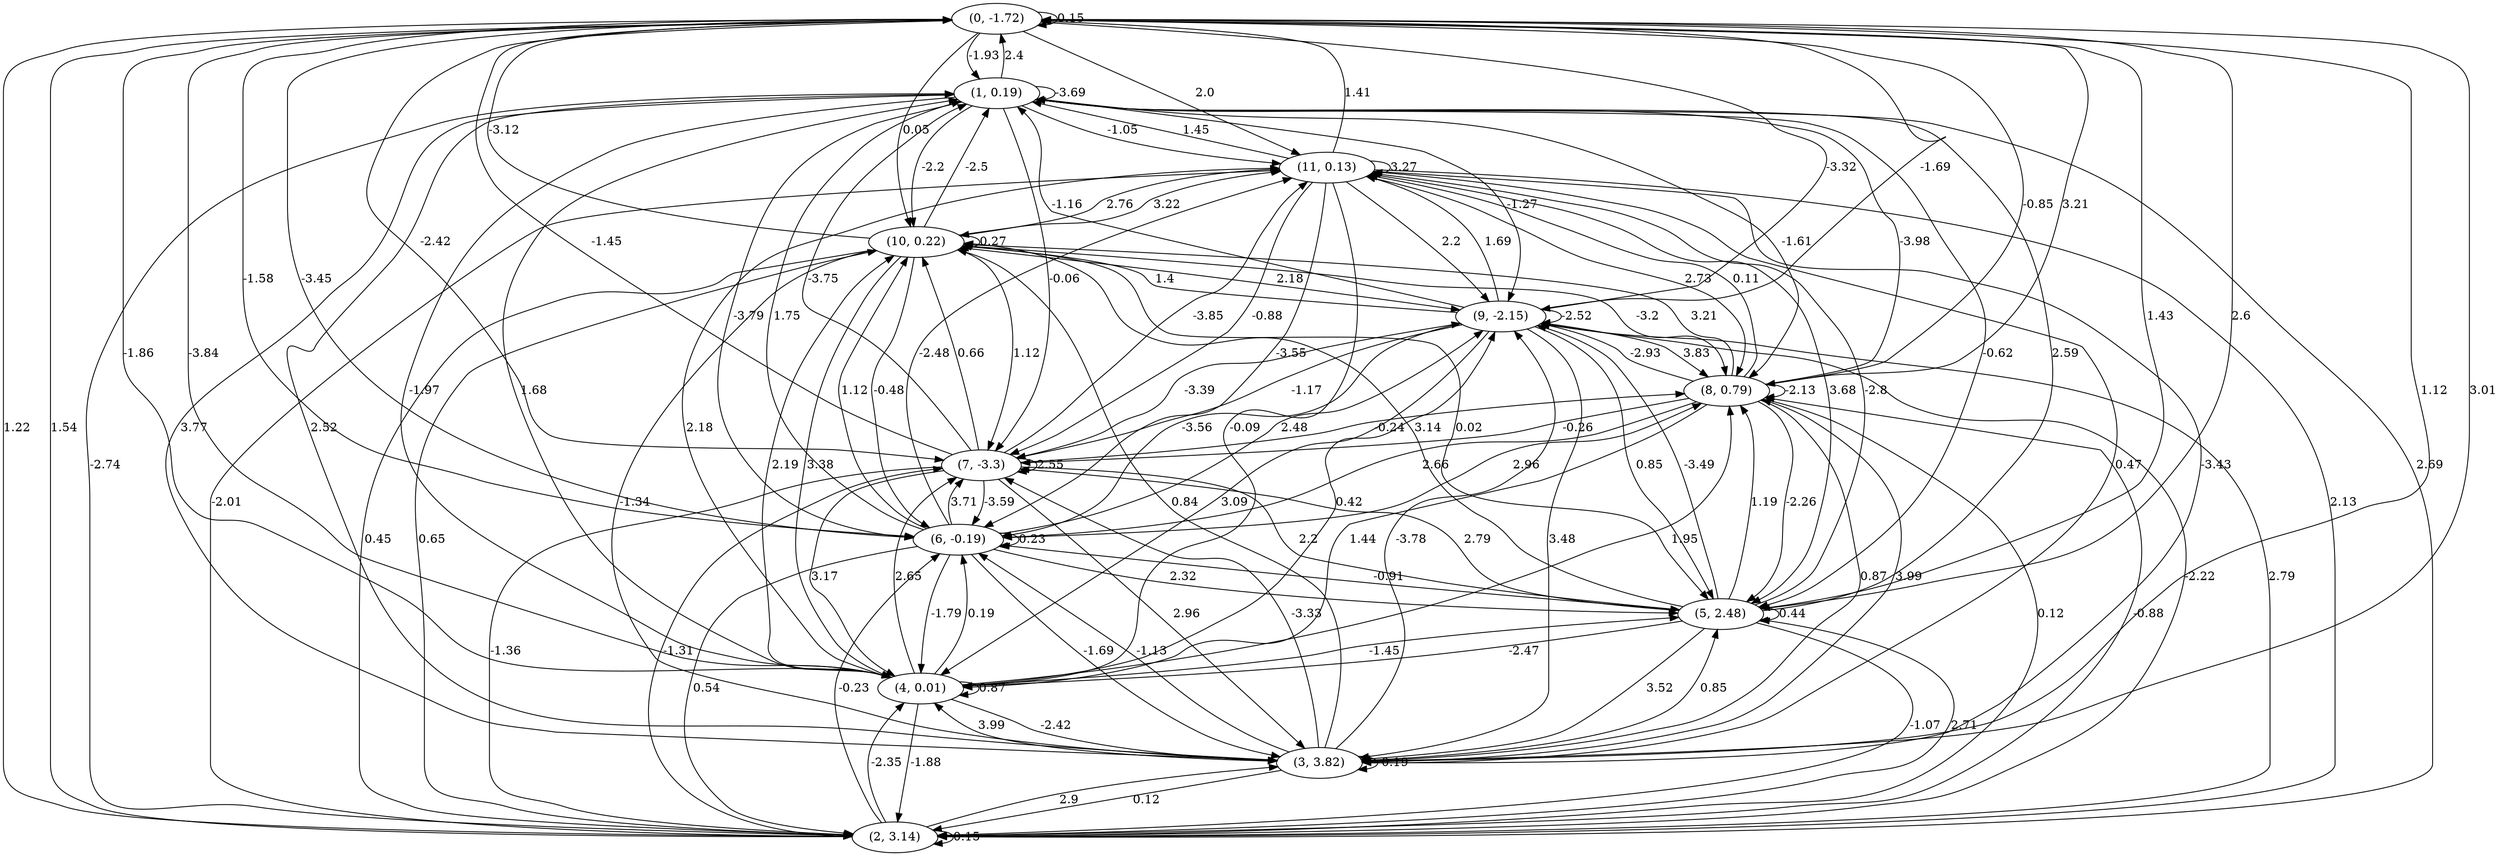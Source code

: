 digraph {
    0 [ label = "(0, -1.72)" ]
    1 [ label = "(1, 0.19)" ]
    2 [ label = "(2, 3.14)" ]
    3 [ label = "(3, 3.82)" ]
    4 [ label = "(4, 0.01)" ]
    5 [ label = "(5, 2.48)" ]
    6 [ label = "(6, -0.19)" ]
    7 [ label = "(7, -3.3)" ]
    8 [ label = "(8, 0.79)" ]
    9 [ label = "(9, -2.15)" ]
    10 [ label = "(10, 0.22)" ]
    11 [ label = "(11, 0.13)" ]
    0 -> 0 [ label = "0.15" ]
    1 -> 1 [ label = "-3.69" ]
    2 -> 2 [ label = "0.15" ]
    3 -> 3 [ label = "-0.19" ]
    4 -> 4 [ label = "0.87" ]
    5 -> 5 [ label = "0.44" ]
    6 -> 6 [ label = "0.23" ]
    7 -> 7 [ label = "2.55" ]
    8 -> 8 [ label = "-2.13" ]
    9 -> 9 [ label = "-2.52" ]
    10 -> 10 [ label = "0.27" ]
    11 -> 11 [ label = "3.27" ]
    1 -> 0 [ label = "2.4" ]
    2 -> 0 [ label = "1.54" ]
    3 -> 0 [ label = "3.01" ]
    4 -> 0 [ label = "-3.84" ]
    5 -> 0 [ label = "2.6" ]
    6 -> 0 [ label = "-3.45" ]
    7 -> 0 [ label = "-1.45" ]
    8 -> 0 [ label = "3.21" ]
    9 -> 0 [ label = "-1.69" ]
    10 -> 0 [ label = "-3.12" ]
    11 -> 0 [ label = "1.41" ]
    0 -> 1 [ label = "-1.93" ]
    2 -> 1 [ label = "-2.74" ]
    3 -> 1 [ label = "2.52" ]
    4 -> 1 [ label = "1.68" ]
    5 -> 1 [ label = "2.59" ]
    6 -> 1 [ label = "1.75" ]
    7 -> 1 [ label = "-3.75" ]
    8 -> 1 [ label = "-3.98" ]
    9 -> 1 [ label = "-1.16" ]
    10 -> 1 [ label = "-2.5" ]
    11 -> 1 [ label = "1.45" ]
    0 -> 2 [ label = "1.22" ]
    1 -> 2 [ label = "2.69" ]
    3 -> 2 [ label = "0.12" ]
    4 -> 2 [ label = "-1.88" ]
    5 -> 2 [ label = "-1.07" ]
    6 -> 2 [ label = "0.54" ]
    7 -> 2 [ label = "-1.36" ]
    8 -> 2 [ label = "0.12" ]
    9 -> 2 [ label = "-2.22" ]
    10 -> 2 [ label = "0.45" ]
    11 -> 2 [ label = "2.13" ]
    0 -> 3 [ label = "1.12" ]
    1 -> 3 [ label = "3.77" ]
    2 -> 3 [ label = "2.9" ]
    4 -> 3 [ label = "-2.42" ]
    5 -> 3 [ label = "3.52" ]
    6 -> 3 [ label = "-1.69" ]
    7 -> 3 [ label = "2.96" ]
    8 -> 3 [ label = "0.87" ]
    9 -> 3 [ label = "3.48" ]
    10 -> 3 [ label = "-1.34" ]
    11 -> 3 [ label = "-3.43" ]
    0 -> 4 [ label = "-1.86" ]
    1 -> 4 [ label = "-1.97" ]
    2 -> 4 [ label = "-2.35" ]
    3 -> 4 [ label = "3.99" ]
    5 -> 4 [ label = "-2.47" ]
    6 -> 4 [ label = "-1.79" ]
    7 -> 4 [ label = "3.17" ]
    8 -> 4 [ label = "1.44" ]
    9 -> 4 [ label = "3.09" ]
    10 -> 4 [ label = "3.38" ]
    11 -> 4 [ label = "-0.09" ]
    0 -> 5 [ label = "1.43" ]
    1 -> 5 [ label = "-0.62" ]
    2 -> 5 [ label = "2.71" ]
    3 -> 5 [ label = "0.85" ]
    4 -> 5 [ label = "-1.45" ]
    6 -> 5 [ label = "2.32" ]
    7 -> 5 [ label = "2.2" ]
    8 -> 5 [ label = "-2.26" ]
    9 -> 5 [ label = "0.85" ]
    10 -> 5 [ label = "0.02" ]
    11 -> 5 [ label = "3.68" ]
    0 -> 6 [ label = "-1.58" ]
    1 -> 6 [ label = "-3.79" ]
    2 -> 6 [ label = "-0.23" ]
    3 -> 6 [ label = "-1.13" ]
    4 -> 6 [ label = "0.19" ]
    5 -> 6 [ label = "-0.91" ]
    7 -> 6 [ label = "-3.59" ]
    8 -> 6 [ label = "2.66" ]
    9 -> 6 [ label = "-3.56" ]
    10 -> 6 [ label = "-0.48" ]
    11 -> 6 [ label = "-3.55" ]
    0 -> 7 [ label = "-2.42" ]
    1 -> 7 [ label = "-0.06" ]
    2 -> 7 [ label = "-1.31" ]
    3 -> 7 [ label = "-3.33" ]
    4 -> 7 [ label = "2.65" ]
    5 -> 7 [ label = "2.79" ]
    6 -> 7 [ label = "3.71" ]
    8 -> 7 [ label = "-0.26" ]
    9 -> 7 [ label = "-1.17" ]
    10 -> 7 [ label = "1.12" ]
    11 -> 7 [ label = "-0.88" ]
    0 -> 8 [ label = "-0.85" ]
    1 -> 8 [ label = "-1.61" ]
    2 -> 8 [ label = "-0.88" ]
    3 -> 8 [ label = "3.99" ]
    4 -> 8 [ label = "1.95" ]
    5 -> 8 [ label = "1.19" ]
    6 -> 8 [ label = "2.96" ]
    7 -> 8 [ label = "-0.24" ]
    9 -> 8 [ label = "3.83" ]
    10 -> 8 [ label = "-3.2" ]
    11 -> 8 [ label = "2.73" ]
    0 -> 9 [ label = "-3.32" ]
    1 -> 9 [ label = "-1.27" ]
    2 -> 9 [ label = "2.79" ]
    3 -> 9 [ label = "-3.78" ]
    4 -> 9 [ label = "0.42" ]
    5 -> 9 [ label = "-3.49" ]
    6 -> 9 [ label = "2.48" ]
    7 -> 9 [ label = "-3.39" ]
    8 -> 9 [ label = "-2.93" ]
    10 -> 9 [ label = "2.18" ]
    11 -> 9 [ label = "2.2" ]
    0 -> 10 [ label = "0.05" ]
    1 -> 10 [ label = "-2.2" ]
    2 -> 10 [ label = "0.65" ]
    3 -> 10 [ label = "0.84" ]
    4 -> 10 [ label = "2.19" ]
    5 -> 10 [ label = "3.14" ]
    6 -> 10 [ label = "1.12" ]
    7 -> 10 [ label = "0.66" ]
    8 -> 10 [ label = "3.21" ]
    9 -> 10 [ label = "1.4" ]
    11 -> 10 [ label = "2.76" ]
    0 -> 11 [ label = "2.0" ]
    1 -> 11 [ label = "-1.05" ]
    2 -> 11 [ label = "-2.01" ]
    3 -> 11 [ label = "0.47" ]
    4 -> 11 [ label = "2.18" ]
    5 -> 11 [ label = "-2.8" ]
    6 -> 11 [ label = "-2.48" ]
    7 -> 11 [ label = "-3.85" ]
    8 -> 11 [ label = "0.11" ]
    9 -> 11 [ label = "1.69" ]
    10 -> 11 [ label = "3.22" ]
}

